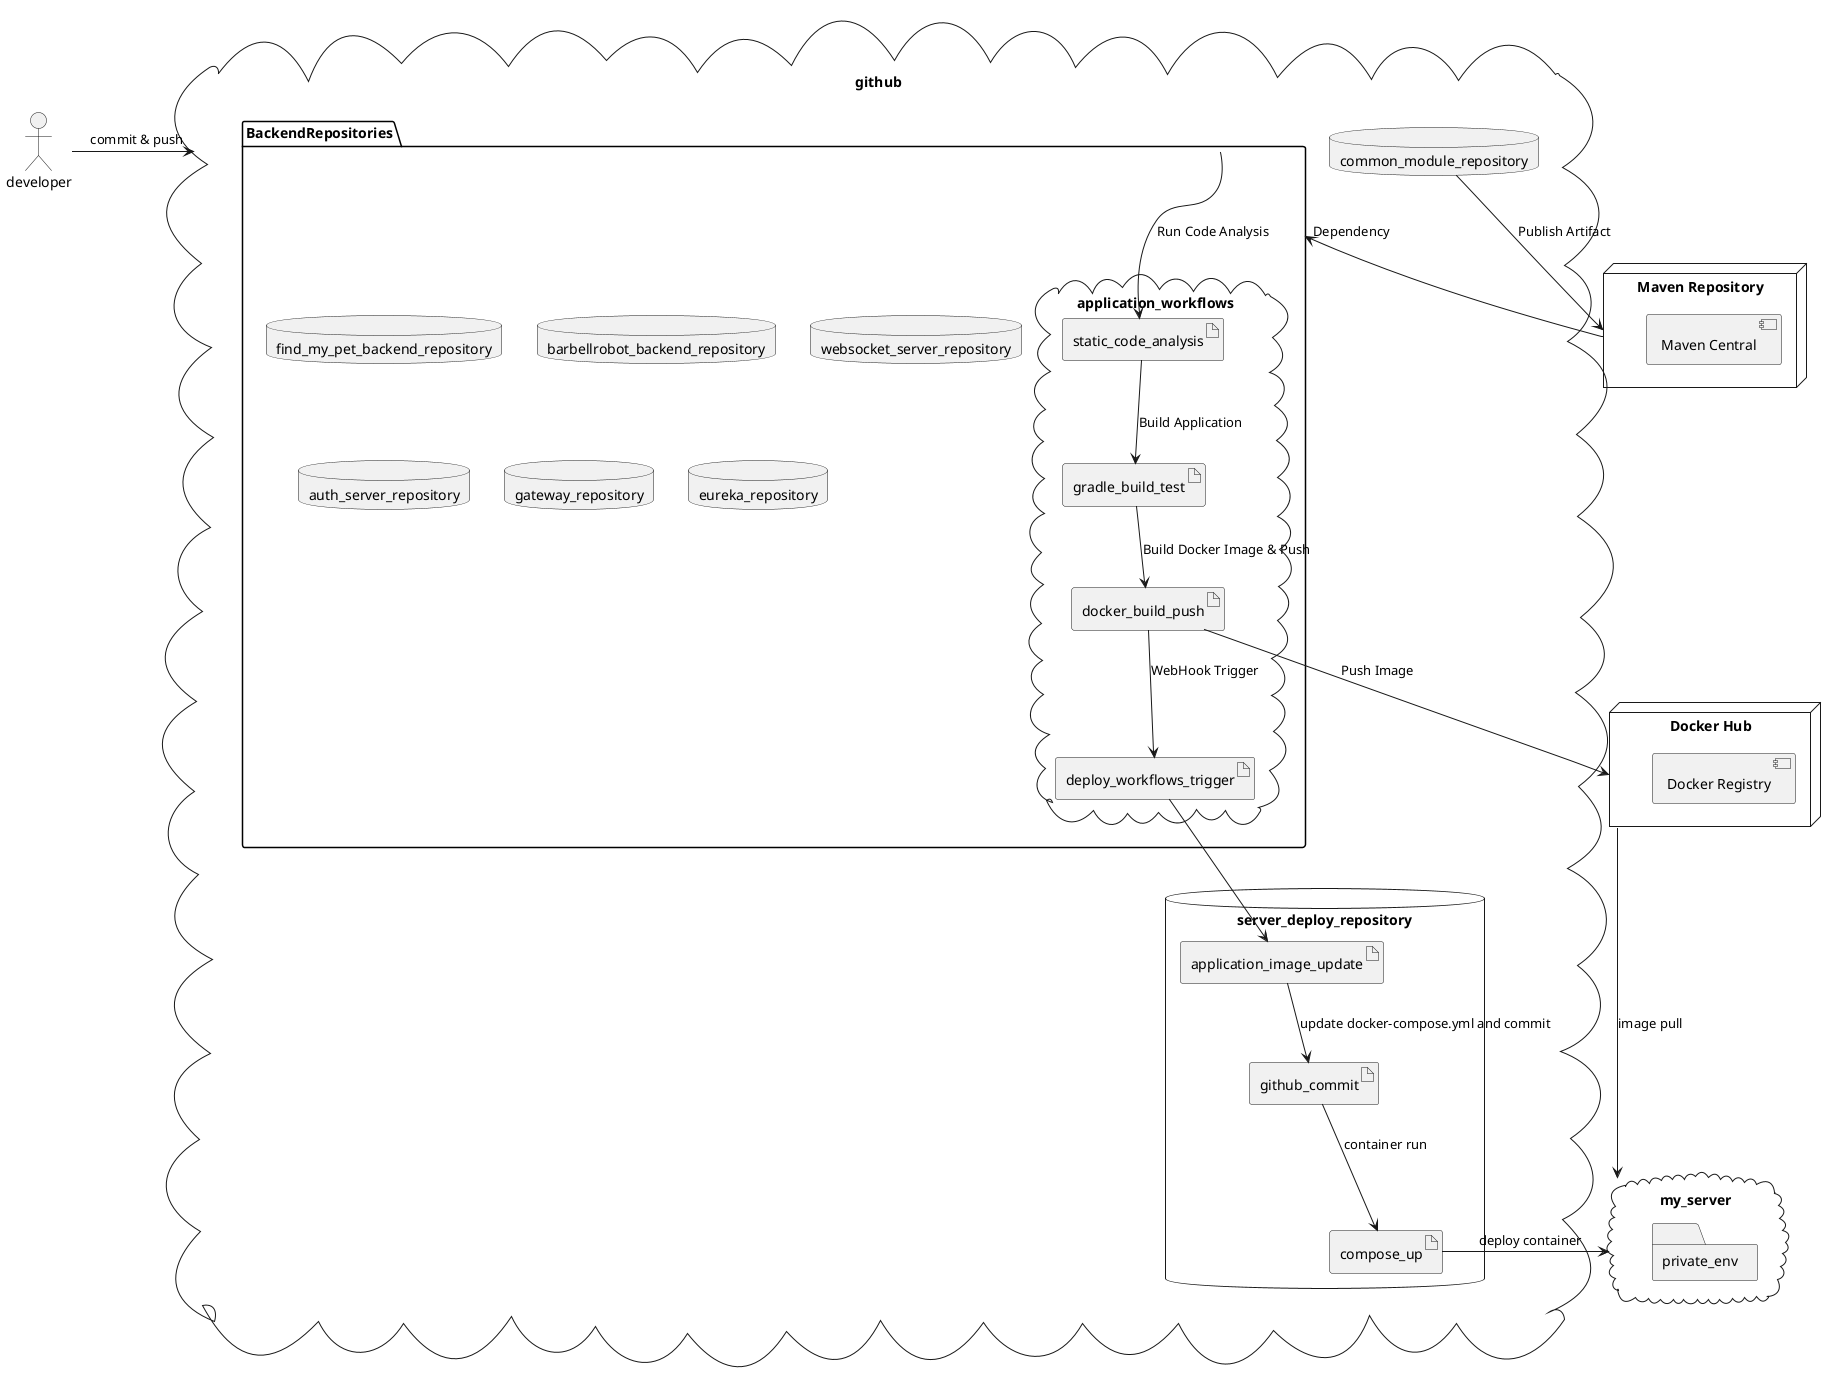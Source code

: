 @startuml
'https://plantuml.com/deployment-diagram

actor developer
cloud github {
    package BackendRepositories {
        database find_my_pet_backend_repository
        database barbellrobot_backend_repository
        database websocket_server_repository
        database auth_server_repository
        database gateway_repository
        database eureka_repository

            cloud application_workflows {
                artifact static_code_analysis
                artifact gradle_build_test
                artifact docker_build_push
                artifact deploy_workflows_trigger
            }
    }

    database server_deploy_repository {
        artifact application_image_update
        artifact github_commit
        artifact compose_up
    }


    database common_module_repository
}
node "Maven Repository" as MavenRepo {
    [Maven Central]
}
node "Docker Hub" as DockerHub {
    [Docker Registry]
}

cloud my_server {
    folder private_env
}

developer -> github: commit & push
common_module_repository --> MavenRepo : Publish Artifact
MavenRepo --> BackendRepositories : Dependency

' CI/CD Pipeline Steps
BackendRepositories --> static_code_analysis : Run Code Analysis
static_code_analysis --> gradle_build_test : Build Application
gradle_build_test --> docker_build_push : Build Docker Image & Push
docker_build_push --> DockerHub : Push Image
docker_build_push --> deploy_workflows_trigger: WebHook Trigger
deploy_workflows_trigger --> application_image_update
application_image_update --> github_commit:  update docker-compose.yml and commit
github_commit --> compose_up: container run

' Deployment to Server
compose_up -> my_server: deploy container

DockerHub --> my_server : image pull
@enduml
